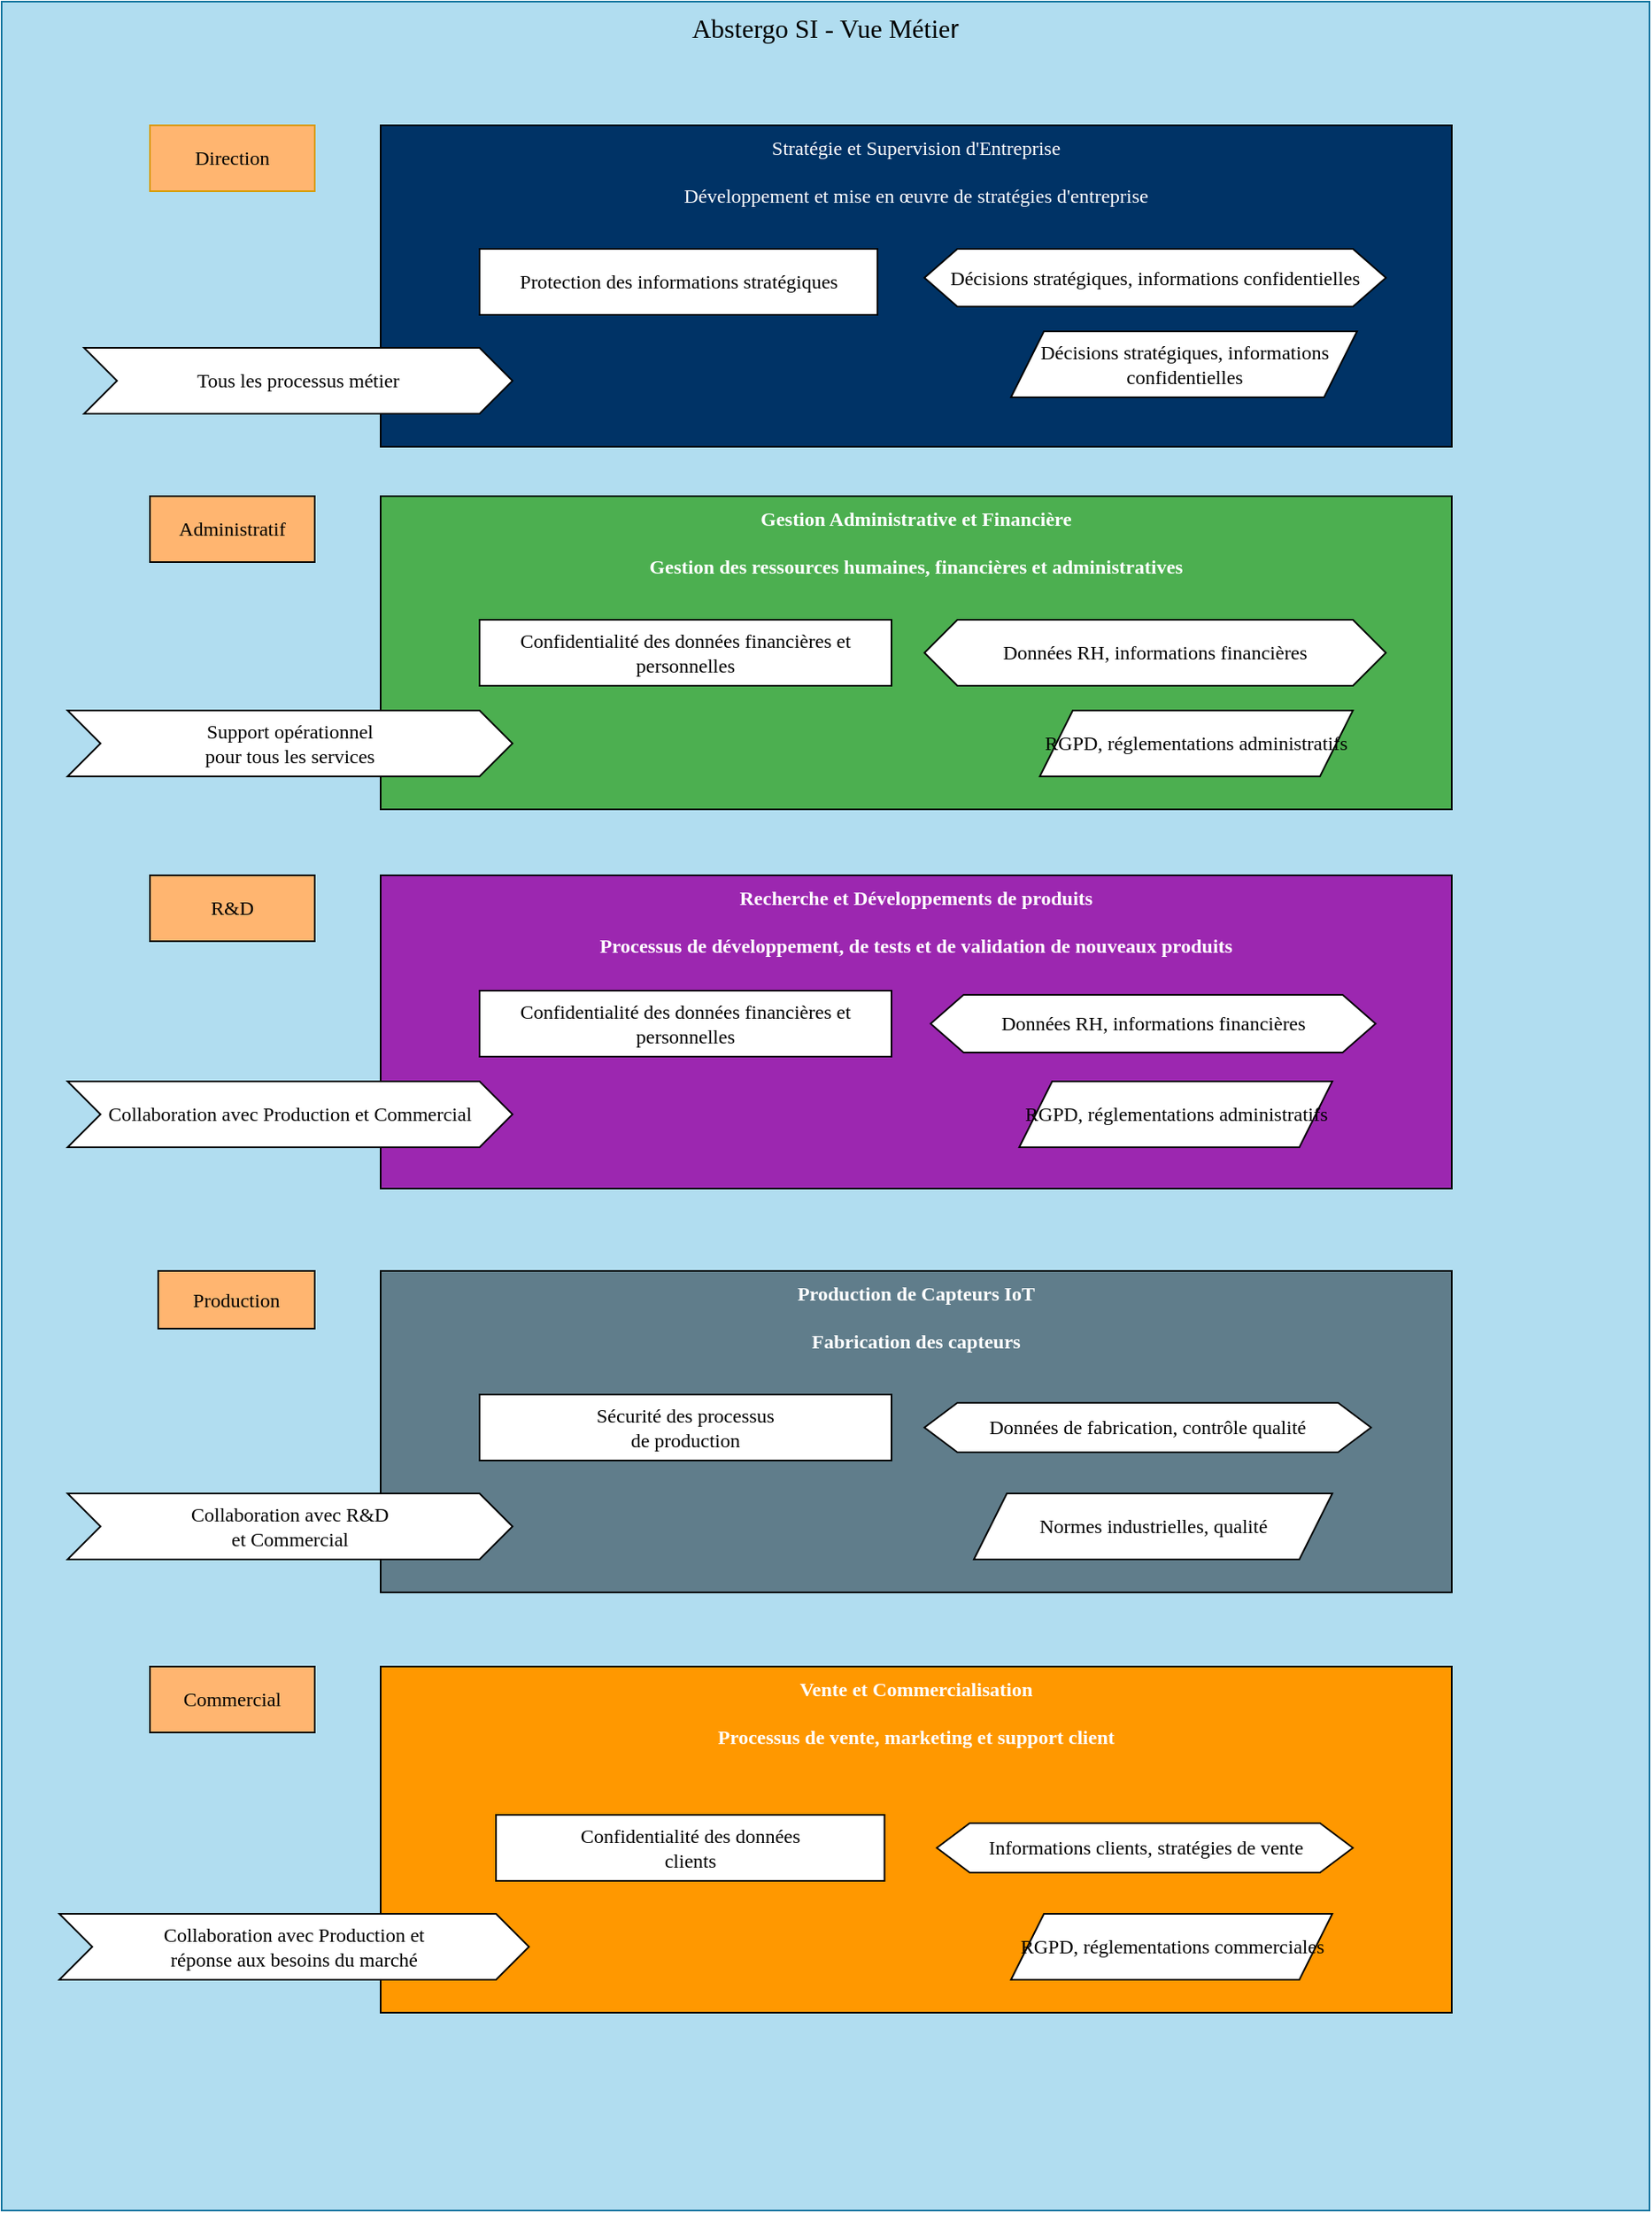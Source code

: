 <mxfile version="22.1.5" type="github">
  <diagram name="Page-1" id="KYuWMJmiR7H3UaC-g5s9">
    <mxGraphModel dx="1113" dy="594" grid="1" gridSize="10" guides="1" tooltips="1" connect="1" arrows="1" fold="1" page="1" pageScale="1" pageWidth="827" pageHeight="1169" math="0" shadow="0">
      <root>
        <mxCell id="0" />
        <mxCell id="1" parent="0" />
        <mxCell id="J_kNGodoUKY9twf9flr4-1" value="&lt;font face=&quot;Verdana&quot; style=&quot;font-size: 16px;&quot;&gt;Abstergo SI - Vue Métie&lt;/font&gt;&lt;font face=&quot;Helvetica&quot; style=&quot;font-size: 16px;&quot;&gt;r&lt;/font&gt;" style="rounded=0;whiteSpace=wrap;html=1;verticalAlign=top;align=center;movable=1;resizable=1;rotatable=1;deletable=1;editable=1;locked=0;connectable=1;fillColor=#b1ddf0;strokeColor=#10739e;" parent="1" vertex="1">
          <mxGeometry x="40" y="40" width="1000" height="1340" as="geometry" />
        </mxCell>
        <mxCell id="bNXU1JucXEZNY31L4AdU-1" value="Direction" style="rounded=0;whiteSpace=wrap;html=1;fontSize=12;fillColor=#FFB570;strokeColor=#d79b00;fontFamily=Verdana;horizontal=1;fontStyle=0" vertex="1" parent="1">
          <mxGeometry x="130" y="115" width="100" height="40" as="geometry" />
        </mxCell>
        <mxCell id="bNXU1JucXEZNY31L4AdU-2" value="&lt;font color=&quot;#ffffff&quot;&gt;Stratégie et Supervision d&#39;Entreprise&lt;br style=&quot;font-size: 12px;&quot;&gt;&lt;br style=&quot;font-size: 12px;&quot;&gt;Développement et mise en œuvre de stratégies d&#39;entreprise&lt;/font&gt;" style="rounded=0;whiteSpace=wrap;html=1;fontSize=12;verticalAlign=top;fontFamily=Verdana;horizontal=1;fontStyle=0;fillColor=#003366;" vertex="1" parent="1">
          <mxGeometry x="270" y="115" width="650" height="195" as="geometry" />
        </mxCell>
        <mxCell id="bNXU1JucXEZNY31L4AdU-4" value="Décisions stratégiques, informations confidentielles" style="shape=hexagon;perimeter=hexagonPerimeter2;whiteSpace=wrap;html=1;fixedSize=1;fontSize=12;fontFamily=Verdana;rounded=0;horizontal=1;fontStyle=0" vertex="1" parent="1">
          <mxGeometry x="600" y="190" width="280" height="35" as="geometry" />
        </mxCell>
        <mxCell id="bNXU1JucXEZNY31L4AdU-5" value="Décisions stratégiques, informations confidentielles" style="shape=parallelogram;perimeter=parallelogramPerimeter;whiteSpace=wrap;html=1;fixedSize=1;fontSize=12;fontFamily=Verdana;rounded=0;horizontal=1;fontStyle=0" vertex="1" parent="1">
          <mxGeometry x="652.5" y="240" width="210" height="40" as="geometry" />
        </mxCell>
        <mxCell id="bNXU1JucXEZNY31L4AdU-6" value="Protection des informations stratégiques" style="rounded=0;whiteSpace=wrap;html=1;fontSize=12;fontFamily=Verdana;horizontal=1;fontStyle=0" vertex="1" parent="1">
          <mxGeometry x="330" y="190" width="241.5" height="40" as="geometry" />
        </mxCell>
        <mxCell id="bNXU1JucXEZNY31L4AdU-8" value="&lt;b&gt;&lt;font color=&quot;#ffffff&quot;&gt;Gestion Administrative et Financière&lt;br style=&quot;font-size: 12px;&quot;&gt;&lt;br style=&quot;font-size: 12px;&quot;&gt;Gestion des ressources humaines, financières et administratives&lt;/font&gt;&lt;/b&gt;" style="rounded=0;whiteSpace=wrap;html=1;fontSize=12;verticalAlign=top;fontFamily=Verdana;horizontal=1;fontStyle=0;fillColor=#4CAF50;" vertex="1" parent="1">
          <mxGeometry x="270" y="340" width="650" height="190" as="geometry" />
        </mxCell>
        <mxCell id="bNXU1JucXEZNY31L4AdU-9" value="Confidentialité des données financières et personnelles" style="rounded=0;whiteSpace=wrap;html=1;fontSize=12;fontFamily=Verdana;horizontal=1;fontStyle=0" vertex="1" parent="1">
          <mxGeometry x="330" y="415" width="250" height="40" as="geometry" />
        </mxCell>
        <mxCell id="bNXU1JucXEZNY31L4AdU-10" value="Données RH, informations financières" style="shape=hexagon;perimeter=hexagonPerimeter2;whiteSpace=wrap;html=1;fixedSize=1;fontSize=12;fontFamily=Verdana;rounded=0;horizontal=1;fontStyle=0" vertex="1" parent="1">
          <mxGeometry x="600" y="415" width="280" height="40" as="geometry" />
        </mxCell>
        <mxCell id="bNXU1JucXEZNY31L4AdU-11" value="RGPD, réglementations administratifs" style="shape=parallelogram;perimeter=parallelogramPerimeter;whiteSpace=wrap;html=1;fixedSize=1;fontSize=12;fontFamily=Verdana;rounded=0;horizontal=1;fontStyle=0" vertex="1" parent="1">
          <mxGeometry x="670" y="470" width="190" height="40" as="geometry" />
        </mxCell>
        <mxCell id="bNXU1JucXEZNY31L4AdU-13" value="Tous les processus métier" style="shape=step;perimeter=stepPerimeter;whiteSpace=wrap;html=1;fixedSize=1;fontSize=12;fontFamily=Verdana;rounded=0;horizontal=1;fontStyle=0" vertex="1" parent="1">
          <mxGeometry x="90" y="250" width="260" height="40" as="geometry" />
        </mxCell>
        <mxCell id="bNXU1JucXEZNY31L4AdU-14" value="Support opérationnel &lt;br&gt;pour tous les services" style="shape=step;perimeter=stepPerimeter;whiteSpace=wrap;html=1;fixedSize=1;fontSize=12;fontFamily=Verdana;rounded=0;horizontal=1;fontStyle=0" vertex="1" parent="1">
          <mxGeometry x="80" y="470" width="270" height="40" as="geometry" />
        </mxCell>
        <mxCell id="bNXU1JucXEZNY31L4AdU-15" value="R&amp;amp;D" style="rounded=0;whiteSpace=wrap;html=1;fontSize=12;fontFamily=Verdana;horizontal=1;fillColor=#FFB570;fontStyle=0" vertex="1" parent="1">
          <mxGeometry x="130" y="570" width="100" height="40" as="geometry" />
        </mxCell>
        <mxCell id="bNXU1JucXEZNY31L4AdU-16" value="&lt;b&gt;&lt;font color=&quot;#ffffff&quot;&gt;Recherche et Développements de produits&lt;br style=&quot;font-size: 12px;&quot;&gt;&lt;br style=&quot;font-size: 12px;&quot;&gt;Processus de développement, de tests et de validation de nouveaux produits&lt;/font&gt;&lt;/b&gt;" style="rounded=0;whiteSpace=wrap;html=1;fontSize=12;verticalAlign=top;fontFamily=Verdana;horizontal=1;fontStyle=0;fillColor=#9C27B0;" vertex="1" parent="1">
          <mxGeometry x="270" y="570" width="650" height="190" as="geometry" />
        </mxCell>
        <mxCell id="bNXU1JucXEZNY31L4AdU-17" value="Confidentialité des données financières et personnelles" style="rounded=0;whiteSpace=wrap;html=1;fontSize=12;fontFamily=Verdana;horizontal=1;fontStyle=0" vertex="1" parent="1">
          <mxGeometry x="330" y="640" width="250" height="40" as="geometry" />
        </mxCell>
        <mxCell id="bNXU1JucXEZNY31L4AdU-18" value="Données RH, informations financières" style="shape=hexagon;perimeter=hexagonPerimeter2;whiteSpace=wrap;html=1;fixedSize=1;fontSize=12;fontFamily=Verdana;rounded=0;horizontal=1;fontStyle=0" vertex="1" parent="1">
          <mxGeometry x="603.75" y="642.5" width="270" height="35" as="geometry" />
        </mxCell>
        <mxCell id="bNXU1JucXEZNY31L4AdU-19" value="RGPD, réglementations administratifs" style="shape=parallelogram;perimeter=parallelogramPerimeter;whiteSpace=wrap;html=1;fixedSize=1;fontSize=12;fontFamily=Verdana;rounded=0;horizontal=1;fontStyle=0" vertex="1" parent="1">
          <mxGeometry x="657.5" y="695" width="190" height="40" as="geometry" />
        </mxCell>
        <mxCell id="bNXU1JucXEZNY31L4AdU-20" value="Collaboration avec Production et Commercial" style="shape=step;perimeter=stepPerimeter;whiteSpace=wrap;html=1;fixedSize=1;fontSize=12;fontFamily=Verdana;rounded=0;horizontal=1;fontStyle=0" vertex="1" parent="1">
          <mxGeometry x="80" y="695" width="270" height="40" as="geometry" />
        </mxCell>
        <mxCell id="bNXU1JucXEZNY31L4AdU-21" value="Production" style="rounded=0;whiteSpace=wrap;html=1;fontSize=12;fontFamily=Verdana;horizontal=1;fillColor=#FFB570;fontStyle=0" vertex="1" parent="1">
          <mxGeometry x="135" y="810" width="95" height="35" as="geometry" />
        </mxCell>
        <mxCell id="bNXU1JucXEZNY31L4AdU-22" value="&lt;b&gt;&lt;font color=&quot;#ffffff&quot;&gt;Production de Capteurs IoT&lt;br style=&quot;font-size: 12px;&quot;&gt;&lt;br style=&quot;font-size: 12px;&quot;&gt;Fabrication des capteurs&lt;/font&gt;&lt;/b&gt;" style="rounded=0;whiteSpace=wrap;html=1;fontSize=12;verticalAlign=top;fontFamily=Verdana;horizontal=1;fontStyle=0;fillColor=#607D8B;" vertex="1" parent="1">
          <mxGeometry x="270" y="810" width="650" height="195" as="geometry" />
        </mxCell>
        <mxCell id="bNXU1JucXEZNY31L4AdU-23" value="Sécurité des processus &lt;br&gt;de production" style="rounded=0;whiteSpace=wrap;html=1;fontSize=12;fontFamily=Verdana;horizontal=1;fontStyle=0" vertex="1" parent="1">
          <mxGeometry x="330" y="885" width="250" height="40" as="geometry" />
        </mxCell>
        <mxCell id="bNXU1JucXEZNY31L4AdU-24" value="Données de fabrication, contrôle qualité" style="shape=hexagon;perimeter=hexagonPerimeter2;whiteSpace=wrap;html=1;fixedSize=1;fontSize=12;fontFamily=Verdana;rounded=0;horizontal=1;fontStyle=0" vertex="1" parent="1">
          <mxGeometry x="600" y="890" width="271" height="30" as="geometry" />
        </mxCell>
        <mxCell id="bNXU1JucXEZNY31L4AdU-25" value="Normes industrielles, qualité" style="shape=parallelogram;perimeter=parallelogramPerimeter;whiteSpace=wrap;html=1;fixedSize=1;fontSize=12;fontFamily=Verdana;rounded=0;horizontal=1;fontStyle=0" vertex="1" parent="1">
          <mxGeometry x="630" y="945" width="217.5" height="40" as="geometry" />
        </mxCell>
        <mxCell id="bNXU1JucXEZNY31L4AdU-26" value="Collaboration avec R&amp;amp;D &lt;br&gt;et Commercial" style="shape=step;perimeter=stepPerimeter;whiteSpace=wrap;html=1;fixedSize=1;fontSize=12;fontFamily=Verdana;rounded=0;horizontal=1;fontStyle=0" vertex="1" parent="1">
          <mxGeometry x="80" y="945" width="270" height="40" as="geometry" />
        </mxCell>
        <mxCell id="bNXU1JucXEZNY31L4AdU-27" value="Commercial" style="rounded=0;whiteSpace=wrap;html=1;fontSize=12;fontFamily=Verdana;horizontal=1;fillColor=#FFB570;fontStyle=0" vertex="1" parent="1">
          <mxGeometry x="130" y="1050" width="100" height="40" as="geometry" />
        </mxCell>
        <mxCell id="bNXU1JucXEZNY31L4AdU-28" value="&lt;b&gt;&lt;font color=&quot;#ffffff&quot;&gt;Vente et Commercialisation&lt;br style=&quot;font-size: 12px;&quot;&gt;&lt;br style=&quot;font-size: 12px;&quot;&gt;Processus de vente, marketing et support client&lt;/font&gt;&lt;/b&gt;" style="rounded=0;whiteSpace=wrap;html=1;fontSize=12;verticalAlign=top;fontFamily=Verdana;horizontal=1;fontStyle=0;fillColor=#FF9800;" vertex="1" parent="1">
          <mxGeometry x="270" y="1050" width="650" height="210" as="geometry" />
        </mxCell>
        <mxCell id="bNXU1JucXEZNY31L4AdU-29" value="Confidentialité des données &lt;br&gt;clients" style="rounded=0;whiteSpace=wrap;html=1;fontSize=12;fontFamily=Verdana;horizontal=1;fontStyle=0" vertex="1" parent="1">
          <mxGeometry x="340" y="1140" width="235.75" height="40" as="geometry" />
        </mxCell>
        <mxCell id="bNXU1JucXEZNY31L4AdU-30" value="Informations clients, stratégies de vente" style="shape=hexagon;perimeter=hexagonPerimeter2;whiteSpace=wrap;html=1;fixedSize=1;fontSize=12;fontFamily=Verdana;rounded=0;horizontal=1;fontStyle=0" vertex="1" parent="1">
          <mxGeometry x="607.5" y="1145" width="252.5" height="30" as="geometry" />
        </mxCell>
        <mxCell id="bNXU1JucXEZNY31L4AdU-31" value="RGPD, réglementations commerciales" style="shape=parallelogram;perimeter=parallelogramPerimeter;whiteSpace=wrap;html=1;fixedSize=1;fontSize=12;fontFamily=Verdana;rounded=0;horizontal=1;fontStyle=0" vertex="1" parent="1">
          <mxGeometry x="652.5" y="1200" width="195" height="40" as="geometry" />
        </mxCell>
        <mxCell id="bNXU1JucXEZNY31L4AdU-32" value="Collaboration avec Production et &lt;br&gt;réponse aux besoins du marché" style="shape=step;perimeter=stepPerimeter;whiteSpace=wrap;html=1;fixedSize=1;fontSize=12;fontFamily=Verdana;rounded=0;horizontal=1;fontStyle=0" vertex="1" parent="1">
          <mxGeometry x="75" y="1200" width="285" height="40" as="geometry" />
        </mxCell>
        <mxCell id="bNXU1JucXEZNY31L4AdU-33" value="Administratif" style="rounded=0;whiteSpace=wrap;html=1;fontSize=12;fontFamily=Verdana;horizontal=1;fillColor=#FFB570;fontStyle=0" vertex="1" parent="1">
          <mxGeometry x="130" y="340" width="100" height="40" as="geometry" />
        </mxCell>
        <mxCell id="bNXU1JucXEZNY31L4AdU-34" style="edgeStyle=orthogonalEdgeStyle;rounded=0;orthogonalLoop=1;jettySize=auto;html=1;exitX=0.5;exitY=1;exitDx=0;exitDy=0;fontFamily=Verdana;horizontal=1;fontStyle=0;fontSize=12;" edge="1" parent="1" source="bNXU1JucXEZNY31L4AdU-10" target="bNXU1JucXEZNY31L4AdU-10">
          <mxGeometry relative="1" as="geometry" />
        </mxCell>
      </root>
    </mxGraphModel>
  </diagram>
</mxfile>
